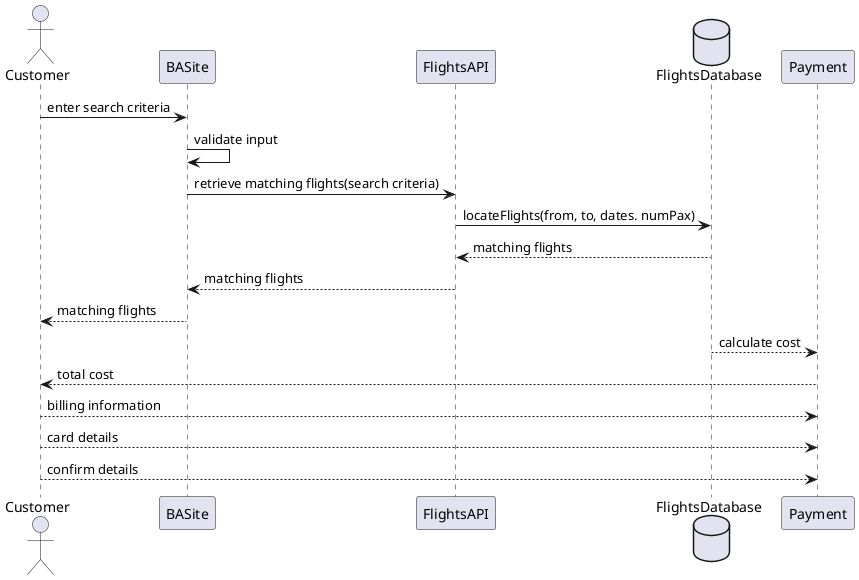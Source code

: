 @startuml

actor Customer
participant BASite
participant FlightsAPI
database FlightsDatabase
participant Payment

Customer -> BASite: enter search criteria 
BASite -> BASite: validate input
BASite -> FlightsAPI: retrieve matching flights(search criteria)
FlightsAPI -> FlightsDatabase: locateFlights(from, to, dates. numPax)
FlightsDatabase --> FlightsAPI: matching flights
FlightsAPI --> BASite: matching flights
BASite --> Customer: matching flights
FlightsDatabase --> Payment: calculate cost
Payment --> Customer: total cost
Customer --> Payment: billing information
Customer --> Payment: card details
Customer --> Payment: confirm details


@enduml